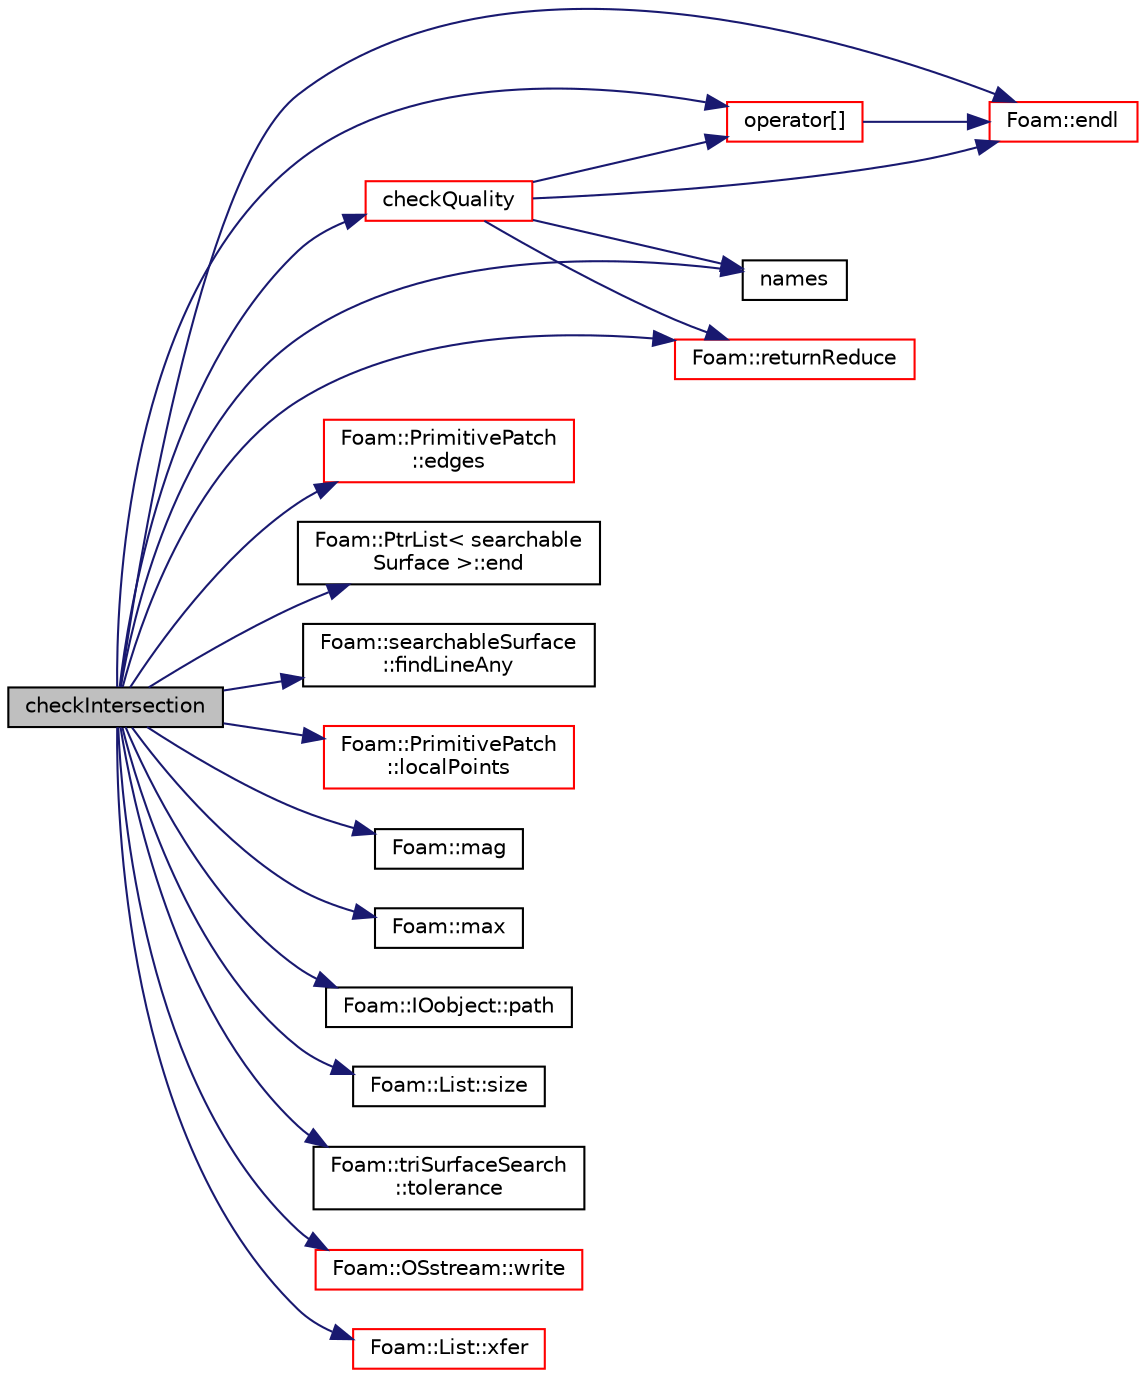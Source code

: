 digraph "checkIntersection"
{
  bgcolor="transparent";
  edge [fontname="Helvetica",fontsize="10",labelfontname="Helvetica",labelfontsize="10"];
  node [fontname="Helvetica",fontsize="10",shape=record];
  rankdir="LR";
  Node1 [label="checkIntersection",height=0.2,width=0.4,color="black", fillcolor="grey75", style="filled", fontcolor="black"];
  Node1 -> Node2 [color="midnightblue",fontsize="10",style="solid",fontname="Helvetica"];
  Node2 [label="checkQuality",height=0.2,width=0.4,color="red",URL="$a02270.html#af41c23f2003dc43b625b4a78141ad3ff",tooltip="Check triangle quality. "];
  Node2 -> Node3 [color="midnightblue",fontsize="10",style="solid",fontname="Helvetica"];
  Node3 [label="Foam::endl",height=0.2,width=0.4,color="red",URL="$a10758.html#a2db8fe02a0d3909e9351bb4275b23ce4",tooltip="Add newline and flush stream. "];
  Node2 -> Node4 [color="midnightblue",fontsize="10",style="solid",fontname="Helvetica"];
  Node4 [label="operator[]",height=0.2,width=0.4,color="red",URL="$a02270.html#aa637f2e4b22739e4f4d363fadf20d8d2",tooltip="Return const reference to searchableSurface by name. "];
  Node4 -> Node3 [color="midnightblue",fontsize="10",style="solid",fontname="Helvetica"];
  Node2 -> Node5 [color="midnightblue",fontsize="10",style="solid",fontname="Helvetica"];
  Node5 [label="names",height=0.2,width=0.4,color="black",URL="$a02270.html#a4cfa938962e39d9251eec21f98340669"];
  Node2 -> Node6 [color="midnightblue",fontsize="10",style="solid",fontname="Helvetica"];
  Node6 [label="Foam::returnReduce",height=0.2,width=0.4,color="red",URL="$a10758.html#a8d528a67d2a9c6fe4fb94bc86872624b"];
  Node1 -> Node7 [color="midnightblue",fontsize="10",style="solid",fontname="Helvetica"];
  Node7 [label="Foam::PrimitivePatch\l::edges",height=0.2,width=0.4,color="red",URL="$a01976.html#aae82d34fe433288eb6b1f9dea53675c8",tooltip="Return list of edges, address into LOCAL point list. "];
  Node1 -> Node8 [color="midnightblue",fontsize="10",style="solid",fontname="Helvetica"];
  Node8 [label="Foam::PtrList\< searchable\lSurface \>::end",height=0.2,width=0.4,color="black",URL="$a02037.html#ab5b494cea43dbe23f46235afadafb59d",tooltip="Return an iterator to end traversing the PtrList. "];
  Node1 -> Node3 [color="midnightblue",fontsize="10",style="solid",fontname="Helvetica"];
  Node1 -> Node9 [color="midnightblue",fontsize="10",style="solid",fontname="Helvetica"];
  Node9 [label="Foam::searchableSurface\l::findLineAny",height=0.2,width=0.4,color="black",URL="$a02266.html#a542bb3701d9511c934bb32b9c62694fd",tooltip="Return any intersection on segment from start to end. "];
  Node1 -> Node10 [color="midnightblue",fontsize="10",style="solid",fontname="Helvetica"];
  Node10 [label="Foam::PrimitivePatch\l::localPoints",height=0.2,width=0.4,color="red",URL="$a01976.html#a180aa335ba66b3224df33de8eb29b3bf",tooltip="Return pointField of points in patch. "];
  Node1 -> Node11 [color="midnightblue",fontsize="10",style="solid",fontname="Helvetica"];
  Node11 [label="Foam::mag",height=0.2,width=0.4,color="black",URL="$a10758.html#a929da2a3fdcf3dacbbe0487d3a330dae"];
  Node1 -> Node12 [color="midnightblue",fontsize="10",style="solid",fontname="Helvetica"];
  Node12 [label="Foam::max",height=0.2,width=0.4,color="black",URL="$a10758.html#ac993e906cf2774ae77e666bc24e81733"];
  Node1 -> Node5 [color="midnightblue",fontsize="10",style="solid",fontname="Helvetica"];
  Node1 -> Node4 [color="midnightblue",fontsize="10",style="solid",fontname="Helvetica"];
  Node1 -> Node13 [color="midnightblue",fontsize="10",style="solid",fontname="Helvetica"];
  Node13 [label="Foam::IOobject::path",height=0.2,width=0.4,color="black",URL="$a01181.html#a64f21303d7e52f52cda7be219af9ef54",tooltip="Return complete path. "];
  Node1 -> Node6 [color="midnightblue",fontsize="10",style="solid",fontname="Helvetica"];
  Node1 -> Node14 [color="midnightblue",fontsize="10",style="solid",fontname="Helvetica"];
  Node14 [label="Foam::List::size",height=0.2,width=0.4,color="black",URL="$a01366.html#a8a5f6fa29bd4b500caf186f60245b384",tooltip="Override size to be inconsistent with allocated storage. "];
  Node1 -> Node15 [color="midnightblue",fontsize="10",style="solid",fontname="Helvetica"];
  Node15 [label="Foam::triSurfaceSearch\l::tolerance",height=0.2,width=0.4,color="black",URL="$a02702.html#a3474873a23edd65ae8faff8032ef64ee",tooltip="Return tolerance to use in searches. "];
  Node1 -> Node16 [color="midnightblue",fontsize="10",style="solid",fontname="Helvetica"];
  Node16 [label="Foam::OSstream::write",height=0.2,width=0.4,color="red",URL="$a01741.html#a52c3f56f115b2b9b1b7db001a3784003",tooltip="Write next token to stream. "];
  Node1 -> Node17 [color="midnightblue",fontsize="10",style="solid",fontname="Helvetica"];
  Node17 [label="Foam::List::xfer",height=0.2,width=0.4,color="red",URL="$a01366.html#a48f43ee271fb2edb0fb241b72af0e59c",tooltip="Transfer contents to the Xfer container. "];
}
